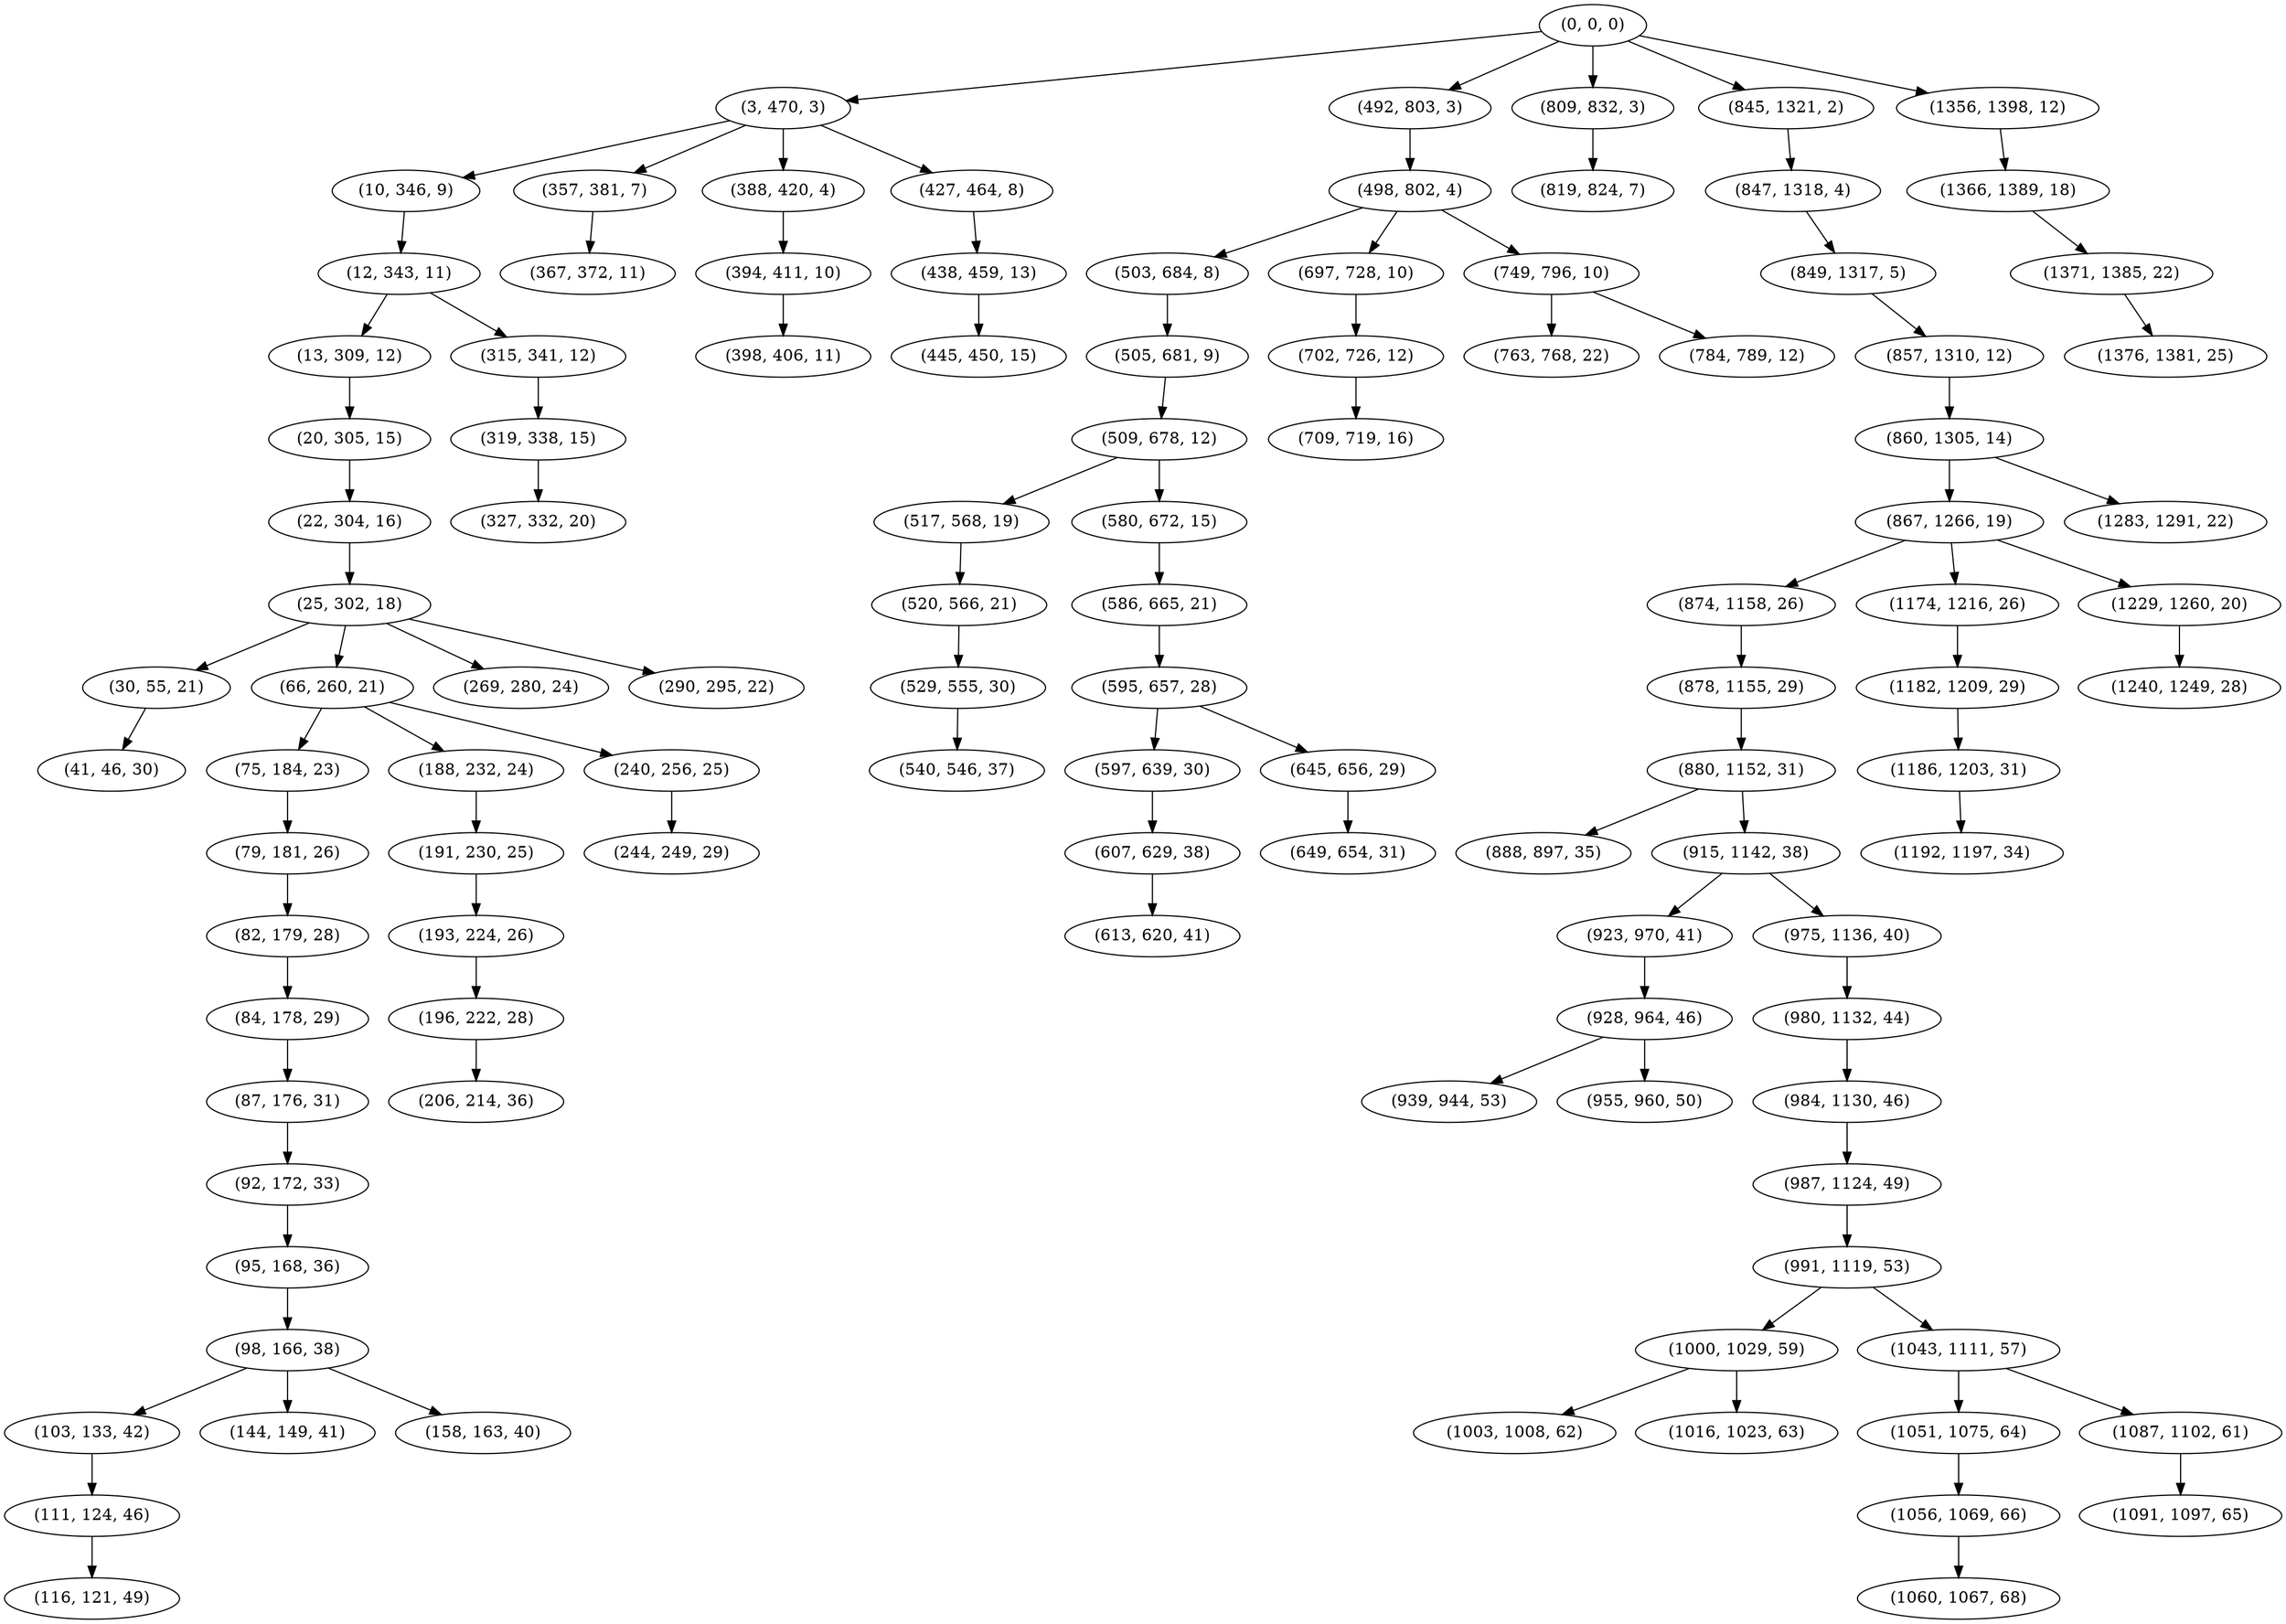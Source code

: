 digraph tree {
    "(0, 0, 0)";
    "(3, 470, 3)";
    "(10, 346, 9)";
    "(12, 343, 11)";
    "(13, 309, 12)";
    "(20, 305, 15)";
    "(22, 304, 16)";
    "(25, 302, 18)";
    "(30, 55, 21)";
    "(41, 46, 30)";
    "(66, 260, 21)";
    "(75, 184, 23)";
    "(79, 181, 26)";
    "(82, 179, 28)";
    "(84, 178, 29)";
    "(87, 176, 31)";
    "(92, 172, 33)";
    "(95, 168, 36)";
    "(98, 166, 38)";
    "(103, 133, 42)";
    "(111, 124, 46)";
    "(116, 121, 49)";
    "(144, 149, 41)";
    "(158, 163, 40)";
    "(188, 232, 24)";
    "(191, 230, 25)";
    "(193, 224, 26)";
    "(196, 222, 28)";
    "(206, 214, 36)";
    "(240, 256, 25)";
    "(244, 249, 29)";
    "(269, 280, 24)";
    "(290, 295, 22)";
    "(315, 341, 12)";
    "(319, 338, 15)";
    "(327, 332, 20)";
    "(357, 381, 7)";
    "(367, 372, 11)";
    "(388, 420, 4)";
    "(394, 411, 10)";
    "(398, 406, 11)";
    "(427, 464, 8)";
    "(438, 459, 13)";
    "(445, 450, 15)";
    "(492, 803, 3)";
    "(498, 802, 4)";
    "(503, 684, 8)";
    "(505, 681, 9)";
    "(509, 678, 12)";
    "(517, 568, 19)";
    "(520, 566, 21)";
    "(529, 555, 30)";
    "(540, 546, 37)";
    "(580, 672, 15)";
    "(586, 665, 21)";
    "(595, 657, 28)";
    "(597, 639, 30)";
    "(607, 629, 38)";
    "(613, 620, 41)";
    "(645, 656, 29)";
    "(649, 654, 31)";
    "(697, 728, 10)";
    "(702, 726, 12)";
    "(709, 719, 16)";
    "(749, 796, 10)";
    "(763, 768, 22)";
    "(784, 789, 12)";
    "(809, 832, 3)";
    "(819, 824, 7)";
    "(845, 1321, 2)";
    "(847, 1318, 4)";
    "(849, 1317, 5)";
    "(857, 1310, 12)";
    "(860, 1305, 14)";
    "(867, 1266, 19)";
    "(874, 1158, 26)";
    "(878, 1155, 29)";
    "(880, 1152, 31)";
    "(888, 897, 35)";
    "(915, 1142, 38)";
    "(923, 970, 41)";
    "(928, 964, 46)";
    "(939, 944, 53)";
    "(955, 960, 50)";
    "(975, 1136, 40)";
    "(980, 1132, 44)";
    "(984, 1130, 46)";
    "(987, 1124, 49)";
    "(991, 1119, 53)";
    "(1000, 1029, 59)";
    "(1003, 1008, 62)";
    "(1016, 1023, 63)";
    "(1043, 1111, 57)";
    "(1051, 1075, 64)";
    "(1056, 1069, 66)";
    "(1060, 1067, 68)";
    "(1087, 1102, 61)";
    "(1091, 1097, 65)";
    "(1174, 1216, 26)";
    "(1182, 1209, 29)";
    "(1186, 1203, 31)";
    "(1192, 1197, 34)";
    "(1229, 1260, 20)";
    "(1240, 1249, 28)";
    "(1283, 1291, 22)";
    "(1356, 1398, 12)";
    "(1366, 1389, 18)";
    "(1371, 1385, 22)";
    "(1376, 1381, 25)";
    "(0, 0, 0)" -> "(3, 470, 3)";
    "(0, 0, 0)" -> "(492, 803, 3)";
    "(0, 0, 0)" -> "(809, 832, 3)";
    "(0, 0, 0)" -> "(845, 1321, 2)";
    "(0, 0, 0)" -> "(1356, 1398, 12)";
    "(3, 470, 3)" -> "(10, 346, 9)";
    "(3, 470, 3)" -> "(357, 381, 7)";
    "(3, 470, 3)" -> "(388, 420, 4)";
    "(3, 470, 3)" -> "(427, 464, 8)";
    "(10, 346, 9)" -> "(12, 343, 11)";
    "(12, 343, 11)" -> "(13, 309, 12)";
    "(12, 343, 11)" -> "(315, 341, 12)";
    "(13, 309, 12)" -> "(20, 305, 15)";
    "(20, 305, 15)" -> "(22, 304, 16)";
    "(22, 304, 16)" -> "(25, 302, 18)";
    "(25, 302, 18)" -> "(30, 55, 21)";
    "(25, 302, 18)" -> "(66, 260, 21)";
    "(25, 302, 18)" -> "(269, 280, 24)";
    "(25, 302, 18)" -> "(290, 295, 22)";
    "(30, 55, 21)" -> "(41, 46, 30)";
    "(66, 260, 21)" -> "(75, 184, 23)";
    "(66, 260, 21)" -> "(188, 232, 24)";
    "(66, 260, 21)" -> "(240, 256, 25)";
    "(75, 184, 23)" -> "(79, 181, 26)";
    "(79, 181, 26)" -> "(82, 179, 28)";
    "(82, 179, 28)" -> "(84, 178, 29)";
    "(84, 178, 29)" -> "(87, 176, 31)";
    "(87, 176, 31)" -> "(92, 172, 33)";
    "(92, 172, 33)" -> "(95, 168, 36)";
    "(95, 168, 36)" -> "(98, 166, 38)";
    "(98, 166, 38)" -> "(103, 133, 42)";
    "(98, 166, 38)" -> "(144, 149, 41)";
    "(98, 166, 38)" -> "(158, 163, 40)";
    "(103, 133, 42)" -> "(111, 124, 46)";
    "(111, 124, 46)" -> "(116, 121, 49)";
    "(188, 232, 24)" -> "(191, 230, 25)";
    "(191, 230, 25)" -> "(193, 224, 26)";
    "(193, 224, 26)" -> "(196, 222, 28)";
    "(196, 222, 28)" -> "(206, 214, 36)";
    "(240, 256, 25)" -> "(244, 249, 29)";
    "(315, 341, 12)" -> "(319, 338, 15)";
    "(319, 338, 15)" -> "(327, 332, 20)";
    "(357, 381, 7)" -> "(367, 372, 11)";
    "(388, 420, 4)" -> "(394, 411, 10)";
    "(394, 411, 10)" -> "(398, 406, 11)";
    "(427, 464, 8)" -> "(438, 459, 13)";
    "(438, 459, 13)" -> "(445, 450, 15)";
    "(492, 803, 3)" -> "(498, 802, 4)";
    "(498, 802, 4)" -> "(503, 684, 8)";
    "(498, 802, 4)" -> "(697, 728, 10)";
    "(498, 802, 4)" -> "(749, 796, 10)";
    "(503, 684, 8)" -> "(505, 681, 9)";
    "(505, 681, 9)" -> "(509, 678, 12)";
    "(509, 678, 12)" -> "(517, 568, 19)";
    "(509, 678, 12)" -> "(580, 672, 15)";
    "(517, 568, 19)" -> "(520, 566, 21)";
    "(520, 566, 21)" -> "(529, 555, 30)";
    "(529, 555, 30)" -> "(540, 546, 37)";
    "(580, 672, 15)" -> "(586, 665, 21)";
    "(586, 665, 21)" -> "(595, 657, 28)";
    "(595, 657, 28)" -> "(597, 639, 30)";
    "(595, 657, 28)" -> "(645, 656, 29)";
    "(597, 639, 30)" -> "(607, 629, 38)";
    "(607, 629, 38)" -> "(613, 620, 41)";
    "(645, 656, 29)" -> "(649, 654, 31)";
    "(697, 728, 10)" -> "(702, 726, 12)";
    "(702, 726, 12)" -> "(709, 719, 16)";
    "(749, 796, 10)" -> "(763, 768, 22)";
    "(749, 796, 10)" -> "(784, 789, 12)";
    "(809, 832, 3)" -> "(819, 824, 7)";
    "(845, 1321, 2)" -> "(847, 1318, 4)";
    "(847, 1318, 4)" -> "(849, 1317, 5)";
    "(849, 1317, 5)" -> "(857, 1310, 12)";
    "(857, 1310, 12)" -> "(860, 1305, 14)";
    "(860, 1305, 14)" -> "(867, 1266, 19)";
    "(860, 1305, 14)" -> "(1283, 1291, 22)";
    "(867, 1266, 19)" -> "(874, 1158, 26)";
    "(867, 1266, 19)" -> "(1174, 1216, 26)";
    "(867, 1266, 19)" -> "(1229, 1260, 20)";
    "(874, 1158, 26)" -> "(878, 1155, 29)";
    "(878, 1155, 29)" -> "(880, 1152, 31)";
    "(880, 1152, 31)" -> "(888, 897, 35)";
    "(880, 1152, 31)" -> "(915, 1142, 38)";
    "(915, 1142, 38)" -> "(923, 970, 41)";
    "(915, 1142, 38)" -> "(975, 1136, 40)";
    "(923, 970, 41)" -> "(928, 964, 46)";
    "(928, 964, 46)" -> "(939, 944, 53)";
    "(928, 964, 46)" -> "(955, 960, 50)";
    "(975, 1136, 40)" -> "(980, 1132, 44)";
    "(980, 1132, 44)" -> "(984, 1130, 46)";
    "(984, 1130, 46)" -> "(987, 1124, 49)";
    "(987, 1124, 49)" -> "(991, 1119, 53)";
    "(991, 1119, 53)" -> "(1000, 1029, 59)";
    "(991, 1119, 53)" -> "(1043, 1111, 57)";
    "(1000, 1029, 59)" -> "(1003, 1008, 62)";
    "(1000, 1029, 59)" -> "(1016, 1023, 63)";
    "(1043, 1111, 57)" -> "(1051, 1075, 64)";
    "(1043, 1111, 57)" -> "(1087, 1102, 61)";
    "(1051, 1075, 64)" -> "(1056, 1069, 66)";
    "(1056, 1069, 66)" -> "(1060, 1067, 68)";
    "(1087, 1102, 61)" -> "(1091, 1097, 65)";
    "(1174, 1216, 26)" -> "(1182, 1209, 29)";
    "(1182, 1209, 29)" -> "(1186, 1203, 31)";
    "(1186, 1203, 31)" -> "(1192, 1197, 34)";
    "(1229, 1260, 20)" -> "(1240, 1249, 28)";
    "(1356, 1398, 12)" -> "(1366, 1389, 18)";
    "(1366, 1389, 18)" -> "(1371, 1385, 22)";
    "(1371, 1385, 22)" -> "(1376, 1381, 25)";
}
